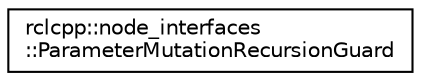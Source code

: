 digraph "Graphical Class Hierarchy"
{
  edge [fontname="Helvetica",fontsize="10",labelfontname="Helvetica",labelfontsize="10"];
  node [fontname="Helvetica",fontsize="10",shape=record];
  rankdir="LR";
  Node0 [label="rclcpp::node_interfaces\l::ParameterMutationRecursionGuard",height=0.2,width=0.4,color="black", fillcolor="white", style="filled",URL="$classrclcpp_1_1node__interfaces_1_1ParameterMutationRecursionGuard.html"];
}
